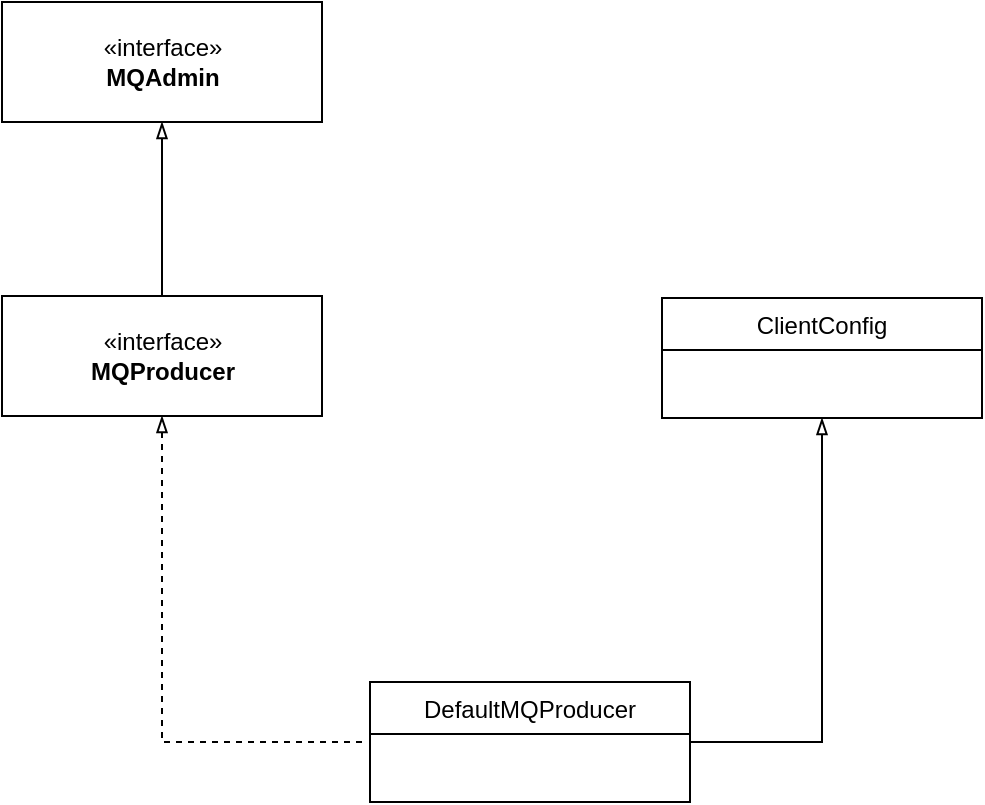 <mxfile version="15.5.2" type="github">
  <diagram id="MX5WM2NwMZcCfddJQDFl" name="Page-1">
    <mxGraphModel dx="1001" dy="596" grid="1" gridSize="10" guides="1" tooltips="1" connect="1" arrows="1" fold="1" page="1" pageScale="1" pageWidth="827" pageHeight="1169" math="0" shadow="0">
      <root>
        <mxCell id="0" />
        <mxCell id="1" parent="0" />
        <mxCell id="FhMZj4eenxWsKzzZs4Am-1" value="«interface»&lt;br&gt;&lt;b&gt;MQAdmin&lt;/b&gt;" style="html=1;" vertex="1" parent="1">
          <mxGeometry x="150" y="80" width="160" height="60" as="geometry" />
        </mxCell>
        <mxCell id="FhMZj4eenxWsKzzZs4Am-16" style="edgeStyle=orthogonalEdgeStyle;rounded=0;orthogonalLoop=1;jettySize=auto;html=1;exitX=0.5;exitY=0;exitDx=0;exitDy=0;entryX=0.5;entryY=1;entryDx=0;entryDy=0;endArrow=blockThin;endFill=0;" edge="1" parent="1" source="FhMZj4eenxWsKzzZs4Am-2" target="FhMZj4eenxWsKzzZs4Am-1">
          <mxGeometry relative="1" as="geometry" />
        </mxCell>
        <mxCell id="FhMZj4eenxWsKzzZs4Am-2" value="«interface»&lt;br&gt;&lt;b&gt;MQProducer&lt;/b&gt;" style="html=1;" vertex="1" parent="1">
          <mxGeometry x="150" y="227" width="160" height="60" as="geometry" />
        </mxCell>
        <mxCell id="FhMZj4eenxWsKzzZs4Am-14" style="edgeStyle=orthogonalEdgeStyle;rounded=0;orthogonalLoop=1;jettySize=auto;html=1;entryX=0.5;entryY=1;entryDx=0;entryDy=0;endArrow=blockThin;endFill=0;dashed=1;" edge="1" parent="1" target="FhMZj4eenxWsKzzZs4Am-2">
          <mxGeometry relative="1" as="geometry">
            <mxPoint x="330" y="450" as="sourcePoint" />
            <Array as="points">
              <mxPoint x="230" y="450" />
            </Array>
          </mxGeometry>
        </mxCell>
        <mxCell id="FhMZj4eenxWsKzzZs4Am-8" value="ClientConfig" style="swimlane;fontStyle=0;childLayout=stackLayout;horizontal=1;startSize=26;fillColor=none;horizontalStack=0;resizeParent=1;resizeParentMax=0;resizeLast=0;collapsible=1;marginBottom=0;" vertex="1" parent="1">
          <mxGeometry x="480" y="228" width="160" height="60" as="geometry" />
        </mxCell>
        <mxCell id="FhMZj4eenxWsKzzZs4Am-13" style="edgeStyle=orthogonalEdgeStyle;rounded=0;orthogonalLoop=1;jettySize=auto;html=1;exitX=1;exitY=0.5;exitDx=0;exitDy=0;entryX=0.5;entryY=1;entryDx=0;entryDy=0;endArrow=blockThin;endFill=0;" edge="1" parent="1" source="FhMZj4eenxWsKzzZs4Am-12" target="FhMZj4eenxWsKzzZs4Am-8">
          <mxGeometry relative="1" as="geometry">
            <Array as="points">
              <mxPoint x="560" y="450" />
            </Array>
          </mxGeometry>
        </mxCell>
        <mxCell id="FhMZj4eenxWsKzzZs4Am-12" value="DefaultMQProducer" style="swimlane;fontStyle=0;childLayout=stackLayout;horizontal=1;startSize=26;fillColor=none;horizontalStack=0;resizeParent=1;resizeParentMax=0;resizeLast=0;collapsible=1;marginBottom=0;" vertex="1" parent="1">
          <mxGeometry x="334" y="420" width="160" height="60" as="geometry" />
        </mxCell>
      </root>
    </mxGraphModel>
  </diagram>
</mxfile>
